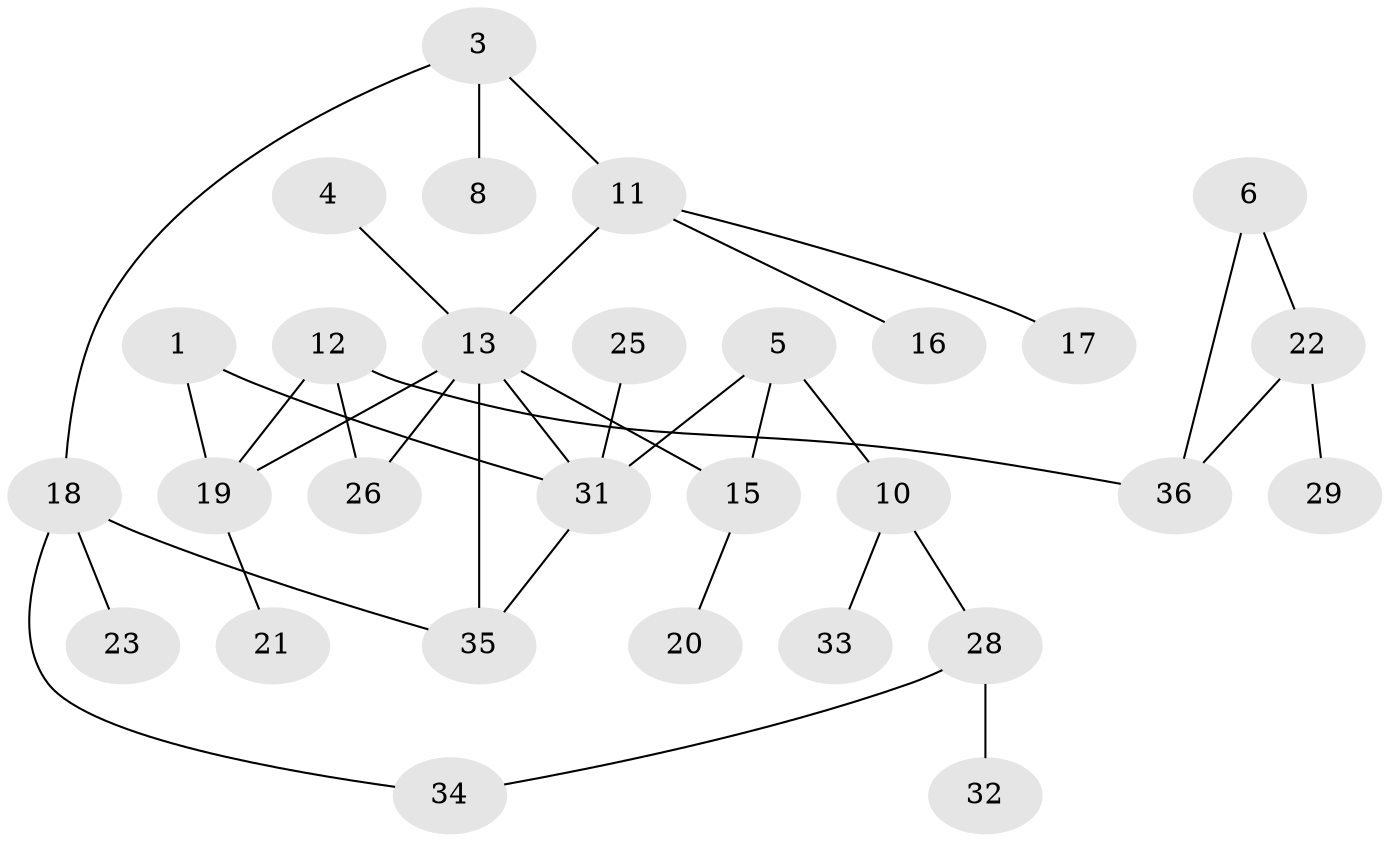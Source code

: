 // original degree distribution, {2: 0.3137254901960784, 1: 0.29411764705882354, 0: 0.11764705882352941, 4: 0.058823529411764705, 5: 0.0196078431372549, 3: 0.1568627450980392, 8: 0.0196078431372549, 6: 0.0196078431372549}
// Generated by graph-tools (version 1.1) at 2025/35/03/04/25 23:35:50]
// undirected, 29 vertices, 35 edges
graph export_dot {
  node [color=gray90,style=filled];
  1;
  3;
  4;
  5;
  6;
  8;
  10;
  11;
  12;
  13;
  15;
  16;
  17;
  18;
  19;
  20;
  21;
  22;
  23;
  25;
  26;
  28;
  29;
  31;
  32;
  33;
  34;
  35;
  36;
  1 -- 19 [weight=1.0];
  1 -- 31 [weight=1.0];
  3 -- 8 [weight=1.0];
  3 -- 11 [weight=1.0];
  3 -- 18 [weight=1.0];
  4 -- 13 [weight=1.0];
  5 -- 10 [weight=1.0];
  5 -- 15 [weight=1.0];
  5 -- 31 [weight=1.0];
  6 -- 22 [weight=1.0];
  6 -- 36 [weight=1.0];
  10 -- 28 [weight=1.0];
  10 -- 33 [weight=1.0];
  11 -- 13 [weight=2.0];
  11 -- 16 [weight=1.0];
  11 -- 17 [weight=1.0];
  12 -- 19 [weight=1.0];
  12 -- 26 [weight=1.0];
  12 -- 36 [weight=1.0];
  13 -- 15 [weight=1.0];
  13 -- 19 [weight=1.0];
  13 -- 26 [weight=1.0];
  13 -- 31 [weight=1.0];
  13 -- 35 [weight=1.0];
  15 -- 20 [weight=1.0];
  18 -- 23 [weight=1.0];
  18 -- 34 [weight=1.0];
  18 -- 35 [weight=1.0];
  19 -- 21 [weight=1.0];
  22 -- 29 [weight=1.0];
  22 -- 36 [weight=1.0];
  25 -- 31 [weight=1.0];
  28 -- 32 [weight=1.0];
  28 -- 34 [weight=1.0];
  31 -- 35 [weight=1.0];
}
